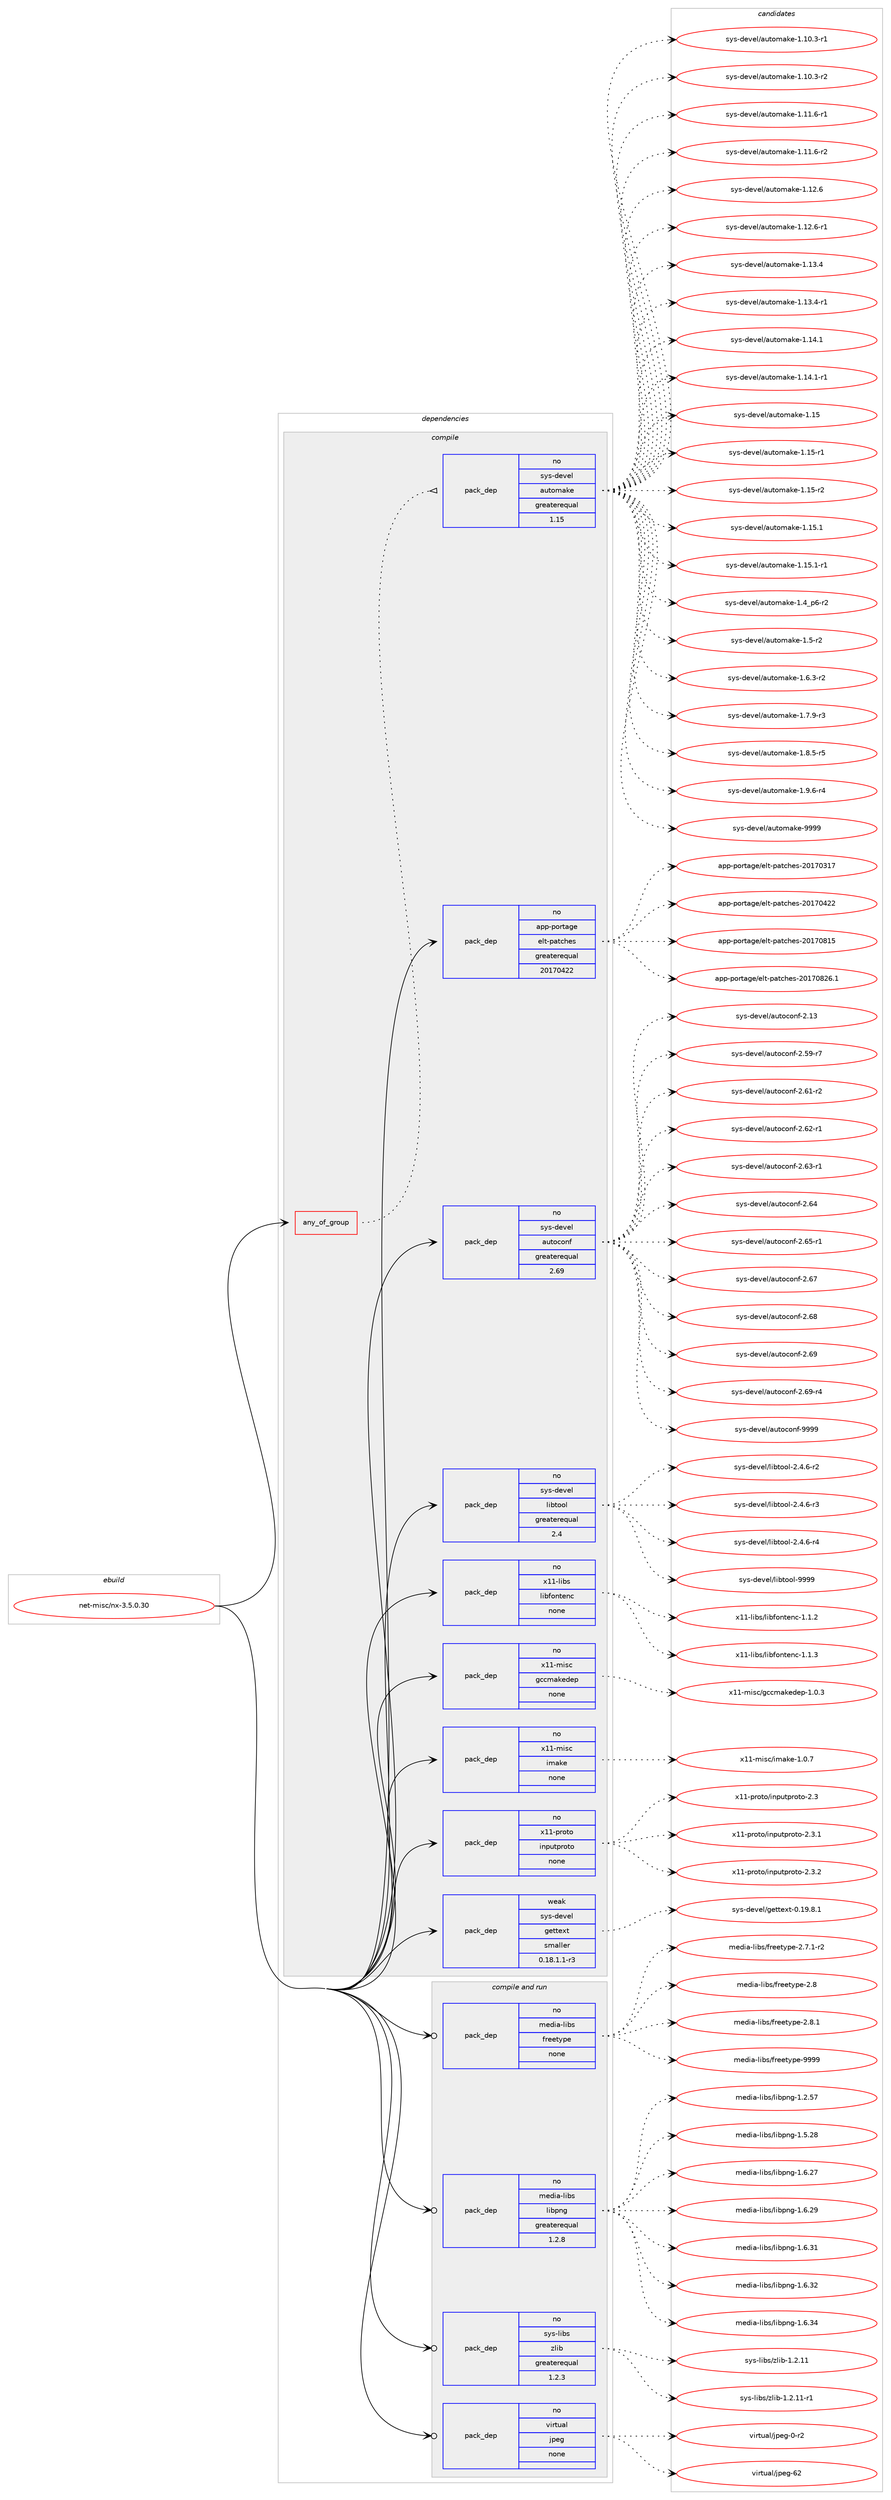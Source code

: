 digraph prolog {

# *************
# Graph options
# *************

newrank=true;
concentrate=true;
compound=true;
graph [rankdir=LR,fontname=Helvetica,fontsize=10,ranksep=1.5];#, ranksep=2.5, nodesep=0.2];
edge  [arrowhead=vee];
node  [fontname=Helvetica,fontsize=10];

# **********
# The ebuild
# **********

subgraph cluster_leftcol {
color=gray;
rank=same;
label=<<i>ebuild</i>>;
id [label="net-misc/nx-3.5.0.30", color=red, width=4, href="../net-misc/nx-3.5.0.30.svg"];
}

# ****************
# The dependencies
# ****************

subgraph cluster_midcol {
color=gray;
label=<<i>dependencies</i>>;
subgraph cluster_compile {
fillcolor="#eeeeee";
style=filled;
label=<<i>compile</i>>;
subgraph any7076 {
dependency428440 [label=<<TABLE BORDER="0" CELLBORDER="1" CELLSPACING="0" CELLPADDING="4"><TR><TD CELLPADDING="10">any_of_group</TD></TR></TABLE>>, shape=none, color=red];subgraph pack315096 {
dependency428441 [label=<<TABLE BORDER="0" CELLBORDER="1" CELLSPACING="0" CELLPADDING="4" WIDTH="220"><TR><TD ROWSPAN="6" CELLPADDING="30">pack_dep</TD></TR><TR><TD WIDTH="110">no</TD></TR><TR><TD>sys-devel</TD></TR><TR><TD>automake</TD></TR><TR><TD>greaterequal</TD></TR><TR><TD>1.15</TD></TR></TABLE>>, shape=none, color=blue];
}
dependency428440:e -> dependency428441:w [weight=20,style="dotted",arrowhead="oinv"];
}
id:e -> dependency428440:w [weight=20,style="solid",arrowhead="vee"];
subgraph pack315097 {
dependency428442 [label=<<TABLE BORDER="0" CELLBORDER="1" CELLSPACING="0" CELLPADDING="4" WIDTH="220"><TR><TD ROWSPAN="6" CELLPADDING="30">pack_dep</TD></TR><TR><TD WIDTH="110">no</TD></TR><TR><TD>app-portage</TD></TR><TR><TD>elt-patches</TD></TR><TR><TD>greaterequal</TD></TR><TR><TD>20170422</TD></TR></TABLE>>, shape=none, color=blue];
}
id:e -> dependency428442:w [weight=20,style="solid",arrowhead="vee"];
subgraph pack315098 {
dependency428443 [label=<<TABLE BORDER="0" CELLBORDER="1" CELLSPACING="0" CELLPADDING="4" WIDTH="220"><TR><TD ROWSPAN="6" CELLPADDING="30">pack_dep</TD></TR><TR><TD WIDTH="110">no</TD></TR><TR><TD>sys-devel</TD></TR><TR><TD>autoconf</TD></TR><TR><TD>greaterequal</TD></TR><TR><TD>2.69</TD></TR></TABLE>>, shape=none, color=blue];
}
id:e -> dependency428443:w [weight=20,style="solid",arrowhead="vee"];
subgraph pack315099 {
dependency428444 [label=<<TABLE BORDER="0" CELLBORDER="1" CELLSPACING="0" CELLPADDING="4" WIDTH="220"><TR><TD ROWSPAN="6" CELLPADDING="30">pack_dep</TD></TR><TR><TD WIDTH="110">no</TD></TR><TR><TD>sys-devel</TD></TR><TR><TD>libtool</TD></TR><TR><TD>greaterequal</TD></TR><TR><TD>2.4</TD></TR></TABLE>>, shape=none, color=blue];
}
id:e -> dependency428444:w [weight=20,style="solid",arrowhead="vee"];
subgraph pack315100 {
dependency428445 [label=<<TABLE BORDER="0" CELLBORDER="1" CELLSPACING="0" CELLPADDING="4" WIDTH="220"><TR><TD ROWSPAN="6" CELLPADDING="30">pack_dep</TD></TR><TR><TD WIDTH="110">no</TD></TR><TR><TD>x11-libs</TD></TR><TR><TD>libfontenc</TD></TR><TR><TD>none</TD></TR><TR><TD></TD></TR></TABLE>>, shape=none, color=blue];
}
id:e -> dependency428445:w [weight=20,style="solid",arrowhead="vee"];
subgraph pack315101 {
dependency428446 [label=<<TABLE BORDER="0" CELLBORDER="1" CELLSPACING="0" CELLPADDING="4" WIDTH="220"><TR><TD ROWSPAN="6" CELLPADDING="30">pack_dep</TD></TR><TR><TD WIDTH="110">no</TD></TR><TR><TD>x11-misc</TD></TR><TR><TD>gccmakedep</TD></TR><TR><TD>none</TD></TR><TR><TD></TD></TR></TABLE>>, shape=none, color=blue];
}
id:e -> dependency428446:w [weight=20,style="solid",arrowhead="vee"];
subgraph pack315102 {
dependency428447 [label=<<TABLE BORDER="0" CELLBORDER="1" CELLSPACING="0" CELLPADDING="4" WIDTH="220"><TR><TD ROWSPAN="6" CELLPADDING="30">pack_dep</TD></TR><TR><TD WIDTH="110">no</TD></TR><TR><TD>x11-misc</TD></TR><TR><TD>imake</TD></TR><TR><TD>none</TD></TR><TR><TD></TD></TR></TABLE>>, shape=none, color=blue];
}
id:e -> dependency428447:w [weight=20,style="solid",arrowhead="vee"];
subgraph pack315103 {
dependency428448 [label=<<TABLE BORDER="0" CELLBORDER="1" CELLSPACING="0" CELLPADDING="4" WIDTH="220"><TR><TD ROWSPAN="6" CELLPADDING="30">pack_dep</TD></TR><TR><TD WIDTH="110">no</TD></TR><TR><TD>x11-proto</TD></TR><TR><TD>inputproto</TD></TR><TR><TD>none</TD></TR><TR><TD></TD></TR></TABLE>>, shape=none, color=blue];
}
id:e -> dependency428448:w [weight=20,style="solid",arrowhead="vee"];
subgraph pack315104 {
dependency428449 [label=<<TABLE BORDER="0" CELLBORDER="1" CELLSPACING="0" CELLPADDING="4" WIDTH="220"><TR><TD ROWSPAN="6" CELLPADDING="30">pack_dep</TD></TR><TR><TD WIDTH="110">weak</TD></TR><TR><TD>sys-devel</TD></TR><TR><TD>gettext</TD></TR><TR><TD>smaller</TD></TR><TR><TD>0.18.1.1-r3</TD></TR></TABLE>>, shape=none, color=blue];
}
id:e -> dependency428449:w [weight=20,style="solid",arrowhead="vee"];
}
subgraph cluster_compileandrun {
fillcolor="#eeeeee";
style=filled;
label=<<i>compile and run</i>>;
subgraph pack315105 {
dependency428450 [label=<<TABLE BORDER="0" CELLBORDER="1" CELLSPACING="0" CELLPADDING="4" WIDTH="220"><TR><TD ROWSPAN="6" CELLPADDING="30">pack_dep</TD></TR><TR><TD WIDTH="110">no</TD></TR><TR><TD>media-libs</TD></TR><TR><TD>freetype</TD></TR><TR><TD>none</TD></TR><TR><TD></TD></TR></TABLE>>, shape=none, color=blue];
}
id:e -> dependency428450:w [weight=20,style="solid",arrowhead="odotvee"];
subgraph pack315106 {
dependency428451 [label=<<TABLE BORDER="0" CELLBORDER="1" CELLSPACING="0" CELLPADDING="4" WIDTH="220"><TR><TD ROWSPAN="6" CELLPADDING="30">pack_dep</TD></TR><TR><TD WIDTH="110">no</TD></TR><TR><TD>media-libs</TD></TR><TR><TD>libpng</TD></TR><TR><TD>greaterequal</TD></TR><TR><TD>1.2.8</TD></TR></TABLE>>, shape=none, color=blue];
}
id:e -> dependency428451:w [weight=20,style="solid",arrowhead="odotvee"];
subgraph pack315107 {
dependency428452 [label=<<TABLE BORDER="0" CELLBORDER="1" CELLSPACING="0" CELLPADDING="4" WIDTH="220"><TR><TD ROWSPAN="6" CELLPADDING="30">pack_dep</TD></TR><TR><TD WIDTH="110">no</TD></TR><TR><TD>sys-libs</TD></TR><TR><TD>zlib</TD></TR><TR><TD>greaterequal</TD></TR><TR><TD>1.2.3</TD></TR></TABLE>>, shape=none, color=blue];
}
id:e -> dependency428452:w [weight=20,style="solid",arrowhead="odotvee"];
subgraph pack315108 {
dependency428453 [label=<<TABLE BORDER="0" CELLBORDER="1" CELLSPACING="0" CELLPADDING="4" WIDTH="220"><TR><TD ROWSPAN="6" CELLPADDING="30">pack_dep</TD></TR><TR><TD WIDTH="110">no</TD></TR><TR><TD>virtual</TD></TR><TR><TD>jpeg</TD></TR><TR><TD>none</TD></TR><TR><TD></TD></TR></TABLE>>, shape=none, color=blue];
}
id:e -> dependency428453:w [weight=20,style="solid",arrowhead="odotvee"];
}
subgraph cluster_run {
fillcolor="#eeeeee";
style=filled;
label=<<i>run</i>>;
}
}

# **************
# The candidates
# **************

subgraph cluster_choices {
rank=same;
color=gray;
label=<<i>candidates</i>>;

subgraph choice315096 {
color=black;
nodesep=1;
choice11512111545100101118101108479711711611110997107101454946494846514511449 [label="sys-devel/automake-1.10.3-r1", color=red, width=4,href="../sys-devel/automake-1.10.3-r1.svg"];
choice11512111545100101118101108479711711611110997107101454946494846514511450 [label="sys-devel/automake-1.10.3-r2", color=red, width=4,href="../sys-devel/automake-1.10.3-r2.svg"];
choice11512111545100101118101108479711711611110997107101454946494946544511449 [label="sys-devel/automake-1.11.6-r1", color=red, width=4,href="../sys-devel/automake-1.11.6-r1.svg"];
choice11512111545100101118101108479711711611110997107101454946494946544511450 [label="sys-devel/automake-1.11.6-r2", color=red, width=4,href="../sys-devel/automake-1.11.6-r2.svg"];
choice1151211154510010111810110847971171161111099710710145494649504654 [label="sys-devel/automake-1.12.6", color=red, width=4,href="../sys-devel/automake-1.12.6.svg"];
choice11512111545100101118101108479711711611110997107101454946495046544511449 [label="sys-devel/automake-1.12.6-r1", color=red, width=4,href="../sys-devel/automake-1.12.6-r1.svg"];
choice1151211154510010111810110847971171161111099710710145494649514652 [label="sys-devel/automake-1.13.4", color=red, width=4,href="../sys-devel/automake-1.13.4.svg"];
choice11512111545100101118101108479711711611110997107101454946495146524511449 [label="sys-devel/automake-1.13.4-r1", color=red, width=4,href="../sys-devel/automake-1.13.4-r1.svg"];
choice1151211154510010111810110847971171161111099710710145494649524649 [label="sys-devel/automake-1.14.1", color=red, width=4,href="../sys-devel/automake-1.14.1.svg"];
choice11512111545100101118101108479711711611110997107101454946495246494511449 [label="sys-devel/automake-1.14.1-r1", color=red, width=4,href="../sys-devel/automake-1.14.1-r1.svg"];
choice115121115451001011181011084797117116111109971071014549464953 [label="sys-devel/automake-1.15", color=red, width=4,href="../sys-devel/automake-1.15.svg"];
choice1151211154510010111810110847971171161111099710710145494649534511449 [label="sys-devel/automake-1.15-r1", color=red, width=4,href="../sys-devel/automake-1.15-r1.svg"];
choice1151211154510010111810110847971171161111099710710145494649534511450 [label="sys-devel/automake-1.15-r2", color=red, width=4,href="../sys-devel/automake-1.15-r2.svg"];
choice1151211154510010111810110847971171161111099710710145494649534649 [label="sys-devel/automake-1.15.1", color=red, width=4,href="../sys-devel/automake-1.15.1.svg"];
choice11512111545100101118101108479711711611110997107101454946495346494511449 [label="sys-devel/automake-1.15.1-r1", color=red, width=4,href="../sys-devel/automake-1.15.1-r1.svg"];
choice115121115451001011181011084797117116111109971071014549465295112544511450 [label="sys-devel/automake-1.4_p6-r2", color=red, width=4,href="../sys-devel/automake-1.4_p6-r2.svg"];
choice11512111545100101118101108479711711611110997107101454946534511450 [label="sys-devel/automake-1.5-r2", color=red, width=4,href="../sys-devel/automake-1.5-r2.svg"];
choice115121115451001011181011084797117116111109971071014549465446514511450 [label="sys-devel/automake-1.6.3-r2", color=red, width=4,href="../sys-devel/automake-1.6.3-r2.svg"];
choice115121115451001011181011084797117116111109971071014549465546574511451 [label="sys-devel/automake-1.7.9-r3", color=red, width=4,href="../sys-devel/automake-1.7.9-r3.svg"];
choice115121115451001011181011084797117116111109971071014549465646534511453 [label="sys-devel/automake-1.8.5-r5", color=red, width=4,href="../sys-devel/automake-1.8.5-r5.svg"];
choice115121115451001011181011084797117116111109971071014549465746544511452 [label="sys-devel/automake-1.9.6-r4", color=red, width=4,href="../sys-devel/automake-1.9.6-r4.svg"];
choice115121115451001011181011084797117116111109971071014557575757 [label="sys-devel/automake-9999", color=red, width=4,href="../sys-devel/automake-9999.svg"];
dependency428441:e -> choice11512111545100101118101108479711711611110997107101454946494846514511449:w [style=dotted,weight="100"];
dependency428441:e -> choice11512111545100101118101108479711711611110997107101454946494846514511450:w [style=dotted,weight="100"];
dependency428441:e -> choice11512111545100101118101108479711711611110997107101454946494946544511449:w [style=dotted,weight="100"];
dependency428441:e -> choice11512111545100101118101108479711711611110997107101454946494946544511450:w [style=dotted,weight="100"];
dependency428441:e -> choice1151211154510010111810110847971171161111099710710145494649504654:w [style=dotted,weight="100"];
dependency428441:e -> choice11512111545100101118101108479711711611110997107101454946495046544511449:w [style=dotted,weight="100"];
dependency428441:e -> choice1151211154510010111810110847971171161111099710710145494649514652:w [style=dotted,weight="100"];
dependency428441:e -> choice11512111545100101118101108479711711611110997107101454946495146524511449:w [style=dotted,weight="100"];
dependency428441:e -> choice1151211154510010111810110847971171161111099710710145494649524649:w [style=dotted,weight="100"];
dependency428441:e -> choice11512111545100101118101108479711711611110997107101454946495246494511449:w [style=dotted,weight="100"];
dependency428441:e -> choice115121115451001011181011084797117116111109971071014549464953:w [style=dotted,weight="100"];
dependency428441:e -> choice1151211154510010111810110847971171161111099710710145494649534511449:w [style=dotted,weight="100"];
dependency428441:e -> choice1151211154510010111810110847971171161111099710710145494649534511450:w [style=dotted,weight="100"];
dependency428441:e -> choice1151211154510010111810110847971171161111099710710145494649534649:w [style=dotted,weight="100"];
dependency428441:e -> choice11512111545100101118101108479711711611110997107101454946495346494511449:w [style=dotted,weight="100"];
dependency428441:e -> choice115121115451001011181011084797117116111109971071014549465295112544511450:w [style=dotted,weight="100"];
dependency428441:e -> choice11512111545100101118101108479711711611110997107101454946534511450:w [style=dotted,weight="100"];
dependency428441:e -> choice115121115451001011181011084797117116111109971071014549465446514511450:w [style=dotted,weight="100"];
dependency428441:e -> choice115121115451001011181011084797117116111109971071014549465546574511451:w [style=dotted,weight="100"];
dependency428441:e -> choice115121115451001011181011084797117116111109971071014549465646534511453:w [style=dotted,weight="100"];
dependency428441:e -> choice115121115451001011181011084797117116111109971071014549465746544511452:w [style=dotted,weight="100"];
dependency428441:e -> choice115121115451001011181011084797117116111109971071014557575757:w [style=dotted,weight="100"];
}
subgraph choice315097 {
color=black;
nodesep=1;
choice97112112451121111141169710310147101108116451129711699104101115455048495548514955 [label="app-portage/elt-patches-20170317", color=red, width=4,href="../app-portage/elt-patches-20170317.svg"];
choice97112112451121111141169710310147101108116451129711699104101115455048495548525050 [label="app-portage/elt-patches-20170422", color=red, width=4,href="../app-portage/elt-patches-20170422.svg"];
choice97112112451121111141169710310147101108116451129711699104101115455048495548564953 [label="app-portage/elt-patches-20170815", color=red, width=4,href="../app-portage/elt-patches-20170815.svg"];
choice971121124511211111411697103101471011081164511297116991041011154550484955485650544649 [label="app-portage/elt-patches-20170826.1", color=red, width=4,href="../app-portage/elt-patches-20170826.1.svg"];
dependency428442:e -> choice97112112451121111141169710310147101108116451129711699104101115455048495548514955:w [style=dotted,weight="100"];
dependency428442:e -> choice97112112451121111141169710310147101108116451129711699104101115455048495548525050:w [style=dotted,weight="100"];
dependency428442:e -> choice97112112451121111141169710310147101108116451129711699104101115455048495548564953:w [style=dotted,weight="100"];
dependency428442:e -> choice971121124511211111411697103101471011081164511297116991041011154550484955485650544649:w [style=dotted,weight="100"];
}
subgraph choice315098 {
color=black;
nodesep=1;
choice115121115451001011181011084797117116111991111101024550464951 [label="sys-devel/autoconf-2.13", color=red, width=4,href="../sys-devel/autoconf-2.13.svg"];
choice1151211154510010111810110847971171161119911111010245504653574511455 [label="sys-devel/autoconf-2.59-r7", color=red, width=4,href="../sys-devel/autoconf-2.59-r7.svg"];
choice1151211154510010111810110847971171161119911111010245504654494511450 [label="sys-devel/autoconf-2.61-r2", color=red, width=4,href="../sys-devel/autoconf-2.61-r2.svg"];
choice1151211154510010111810110847971171161119911111010245504654504511449 [label="sys-devel/autoconf-2.62-r1", color=red, width=4,href="../sys-devel/autoconf-2.62-r1.svg"];
choice1151211154510010111810110847971171161119911111010245504654514511449 [label="sys-devel/autoconf-2.63-r1", color=red, width=4,href="../sys-devel/autoconf-2.63-r1.svg"];
choice115121115451001011181011084797117116111991111101024550465452 [label="sys-devel/autoconf-2.64", color=red, width=4,href="../sys-devel/autoconf-2.64.svg"];
choice1151211154510010111810110847971171161119911111010245504654534511449 [label="sys-devel/autoconf-2.65-r1", color=red, width=4,href="../sys-devel/autoconf-2.65-r1.svg"];
choice115121115451001011181011084797117116111991111101024550465455 [label="sys-devel/autoconf-2.67", color=red, width=4,href="../sys-devel/autoconf-2.67.svg"];
choice115121115451001011181011084797117116111991111101024550465456 [label="sys-devel/autoconf-2.68", color=red, width=4,href="../sys-devel/autoconf-2.68.svg"];
choice115121115451001011181011084797117116111991111101024550465457 [label="sys-devel/autoconf-2.69", color=red, width=4,href="../sys-devel/autoconf-2.69.svg"];
choice1151211154510010111810110847971171161119911111010245504654574511452 [label="sys-devel/autoconf-2.69-r4", color=red, width=4,href="../sys-devel/autoconf-2.69-r4.svg"];
choice115121115451001011181011084797117116111991111101024557575757 [label="sys-devel/autoconf-9999", color=red, width=4,href="../sys-devel/autoconf-9999.svg"];
dependency428443:e -> choice115121115451001011181011084797117116111991111101024550464951:w [style=dotted,weight="100"];
dependency428443:e -> choice1151211154510010111810110847971171161119911111010245504653574511455:w [style=dotted,weight="100"];
dependency428443:e -> choice1151211154510010111810110847971171161119911111010245504654494511450:w [style=dotted,weight="100"];
dependency428443:e -> choice1151211154510010111810110847971171161119911111010245504654504511449:w [style=dotted,weight="100"];
dependency428443:e -> choice1151211154510010111810110847971171161119911111010245504654514511449:w [style=dotted,weight="100"];
dependency428443:e -> choice115121115451001011181011084797117116111991111101024550465452:w [style=dotted,weight="100"];
dependency428443:e -> choice1151211154510010111810110847971171161119911111010245504654534511449:w [style=dotted,weight="100"];
dependency428443:e -> choice115121115451001011181011084797117116111991111101024550465455:w [style=dotted,weight="100"];
dependency428443:e -> choice115121115451001011181011084797117116111991111101024550465456:w [style=dotted,weight="100"];
dependency428443:e -> choice115121115451001011181011084797117116111991111101024550465457:w [style=dotted,weight="100"];
dependency428443:e -> choice1151211154510010111810110847971171161119911111010245504654574511452:w [style=dotted,weight="100"];
dependency428443:e -> choice115121115451001011181011084797117116111991111101024557575757:w [style=dotted,weight="100"];
}
subgraph choice315099 {
color=black;
nodesep=1;
choice1151211154510010111810110847108105981161111111084550465246544511450 [label="sys-devel/libtool-2.4.6-r2", color=red, width=4,href="../sys-devel/libtool-2.4.6-r2.svg"];
choice1151211154510010111810110847108105981161111111084550465246544511451 [label="sys-devel/libtool-2.4.6-r3", color=red, width=4,href="../sys-devel/libtool-2.4.6-r3.svg"];
choice1151211154510010111810110847108105981161111111084550465246544511452 [label="sys-devel/libtool-2.4.6-r4", color=red, width=4,href="../sys-devel/libtool-2.4.6-r4.svg"];
choice1151211154510010111810110847108105981161111111084557575757 [label="sys-devel/libtool-9999", color=red, width=4,href="../sys-devel/libtool-9999.svg"];
dependency428444:e -> choice1151211154510010111810110847108105981161111111084550465246544511450:w [style=dotted,weight="100"];
dependency428444:e -> choice1151211154510010111810110847108105981161111111084550465246544511451:w [style=dotted,weight="100"];
dependency428444:e -> choice1151211154510010111810110847108105981161111111084550465246544511452:w [style=dotted,weight="100"];
dependency428444:e -> choice1151211154510010111810110847108105981161111111084557575757:w [style=dotted,weight="100"];
}
subgraph choice315100 {
color=black;
nodesep=1;
choice12049494510810598115471081059810211111011610111099454946494650 [label="x11-libs/libfontenc-1.1.2", color=red, width=4,href="../x11-libs/libfontenc-1.1.2.svg"];
choice12049494510810598115471081059810211111011610111099454946494651 [label="x11-libs/libfontenc-1.1.3", color=red, width=4,href="../x11-libs/libfontenc-1.1.3.svg"];
dependency428445:e -> choice12049494510810598115471081059810211111011610111099454946494650:w [style=dotted,weight="100"];
dependency428445:e -> choice12049494510810598115471081059810211111011610111099454946494651:w [style=dotted,weight="100"];
}
subgraph choice315101 {
color=black;
nodesep=1;
choice1204949451091051159947103999910997107101100101112454946484651 [label="x11-misc/gccmakedep-1.0.3", color=red, width=4,href="../x11-misc/gccmakedep-1.0.3.svg"];
dependency428446:e -> choice1204949451091051159947103999910997107101100101112454946484651:w [style=dotted,weight="100"];
}
subgraph choice315102 {
color=black;
nodesep=1;
choice120494945109105115994710510997107101454946484655 [label="x11-misc/imake-1.0.7", color=red, width=4,href="../x11-misc/imake-1.0.7.svg"];
dependency428447:e -> choice120494945109105115994710510997107101454946484655:w [style=dotted,weight="100"];
}
subgraph choice315103 {
color=black;
nodesep=1;
choice1204949451121141111161114710511011211711611211411111611145504651 [label="x11-proto/inputproto-2.3", color=red, width=4,href="../x11-proto/inputproto-2.3.svg"];
choice12049494511211411111611147105110112117116112114111116111455046514649 [label="x11-proto/inputproto-2.3.1", color=red, width=4,href="../x11-proto/inputproto-2.3.1.svg"];
choice12049494511211411111611147105110112117116112114111116111455046514650 [label="x11-proto/inputproto-2.3.2", color=red, width=4,href="../x11-proto/inputproto-2.3.2.svg"];
dependency428448:e -> choice1204949451121141111161114710511011211711611211411111611145504651:w [style=dotted,weight="100"];
dependency428448:e -> choice12049494511211411111611147105110112117116112114111116111455046514649:w [style=dotted,weight="100"];
dependency428448:e -> choice12049494511211411111611147105110112117116112114111116111455046514650:w [style=dotted,weight="100"];
}
subgraph choice315104 {
color=black;
nodesep=1;
choice1151211154510010111810110847103101116116101120116454846495746564649 [label="sys-devel/gettext-0.19.8.1", color=red, width=4,href="../sys-devel/gettext-0.19.8.1.svg"];
dependency428449:e -> choice1151211154510010111810110847103101116116101120116454846495746564649:w [style=dotted,weight="100"];
}
subgraph choice315105 {
color=black;
nodesep=1;
choice109101100105974510810598115471021141011011161211121014550465546494511450 [label="media-libs/freetype-2.7.1-r2", color=red, width=4,href="../media-libs/freetype-2.7.1-r2.svg"];
choice1091011001059745108105981154710211410110111612111210145504656 [label="media-libs/freetype-2.8", color=red, width=4,href="../media-libs/freetype-2.8.svg"];
choice10910110010597451081059811547102114101101116121112101455046564649 [label="media-libs/freetype-2.8.1", color=red, width=4,href="../media-libs/freetype-2.8.1.svg"];
choice109101100105974510810598115471021141011011161211121014557575757 [label="media-libs/freetype-9999", color=red, width=4,href="../media-libs/freetype-9999.svg"];
dependency428450:e -> choice109101100105974510810598115471021141011011161211121014550465546494511450:w [style=dotted,weight="100"];
dependency428450:e -> choice1091011001059745108105981154710211410110111612111210145504656:w [style=dotted,weight="100"];
dependency428450:e -> choice10910110010597451081059811547102114101101116121112101455046564649:w [style=dotted,weight="100"];
dependency428450:e -> choice109101100105974510810598115471021141011011161211121014557575757:w [style=dotted,weight="100"];
}
subgraph choice315106 {
color=black;
nodesep=1;
choice109101100105974510810598115471081059811211010345494650465355 [label="media-libs/libpng-1.2.57", color=red, width=4,href="../media-libs/libpng-1.2.57.svg"];
choice109101100105974510810598115471081059811211010345494653465056 [label="media-libs/libpng-1.5.28", color=red, width=4,href="../media-libs/libpng-1.5.28.svg"];
choice109101100105974510810598115471081059811211010345494654465055 [label="media-libs/libpng-1.6.27", color=red, width=4,href="../media-libs/libpng-1.6.27.svg"];
choice109101100105974510810598115471081059811211010345494654465057 [label="media-libs/libpng-1.6.29", color=red, width=4,href="../media-libs/libpng-1.6.29.svg"];
choice109101100105974510810598115471081059811211010345494654465149 [label="media-libs/libpng-1.6.31", color=red, width=4,href="../media-libs/libpng-1.6.31.svg"];
choice109101100105974510810598115471081059811211010345494654465150 [label="media-libs/libpng-1.6.32", color=red, width=4,href="../media-libs/libpng-1.6.32.svg"];
choice109101100105974510810598115471081059811211010345494654465152 [label="media-libs/libpng-1.6.34", color=red, width=4,href="../media-libs/libpng-1.6.34.svg"];
dependency428451:e -> choice109101100105974510810598115471081059811211010345494650465355:w [style=dotted,weight="100"];
dependency428451:e -> choice109101100105974510810598115471081059811211010345494653465056:w [style=dotted,weight="100"];
dependency428451:e -> choice109101100105974510810598115471081059811211010345494654465055:w [style=dotted,weight="100"];
dependency428451:e -> choice109101100105974510810598115471081059811211010345494654465057:w [style=dotted,weight="100"];
dependency428451:e -> choice109101100105974510810598115471081059811211010345494654465149:w [style=dotted,weight="100"];
dependency428451:e -> choice109101100105974510810598115471081059811211010345494654465150:w [style=dotted,weight="100"];
dependency428451:e -> choice109101100105974510810598115471081059811211010345494654465152:w [style=dotted,weight="100"];
}
subgraph choice315107 {
color=black;
nodesep=1;
choice1151211154510810598115471221081059845494650464949 [label="sys-libs/zlib-1.2.11", color=red, width=4,href="../sys-libs/zlib-1.2.11.svg"];
choice11512111545108105981154712210810598454946504649494511449 [label="sys-libs/zlib-1.2.11-r1", color=red, width=4,href="../sys-libs/zlib-1.2.11-r1.svg"];
dependency428452:e -> choice1151211154510810598115471221081059845494650464949:w [style=dotted,weight="100"];
dependency428452:e -> choice11512111545108105981154712210810598454946504649494511449:w [style=dotted,weight="100"];
}
subgraph choice315108 {
color=black;
nodesep=1;
choice118105114116117971084710611210110345484511450 [label="virtual/jpeg-0-r2", color=red, width=4,href="../virtual/jpeg-0-r2.svg"];
choice1181051141161179710847106112101103455450 [label="virtual/jpeg-62", color=red, width=4,href="../virtual/jpeg-62.svg"];
dependency428453:e -> choice118105114116117971084710611210110345484511450:w [style=dotted,weight="100"];
dependency428453:e -> choice1181051141161179710847106112101103455450:w [style=dotted,weight="100"];
}
}

}
